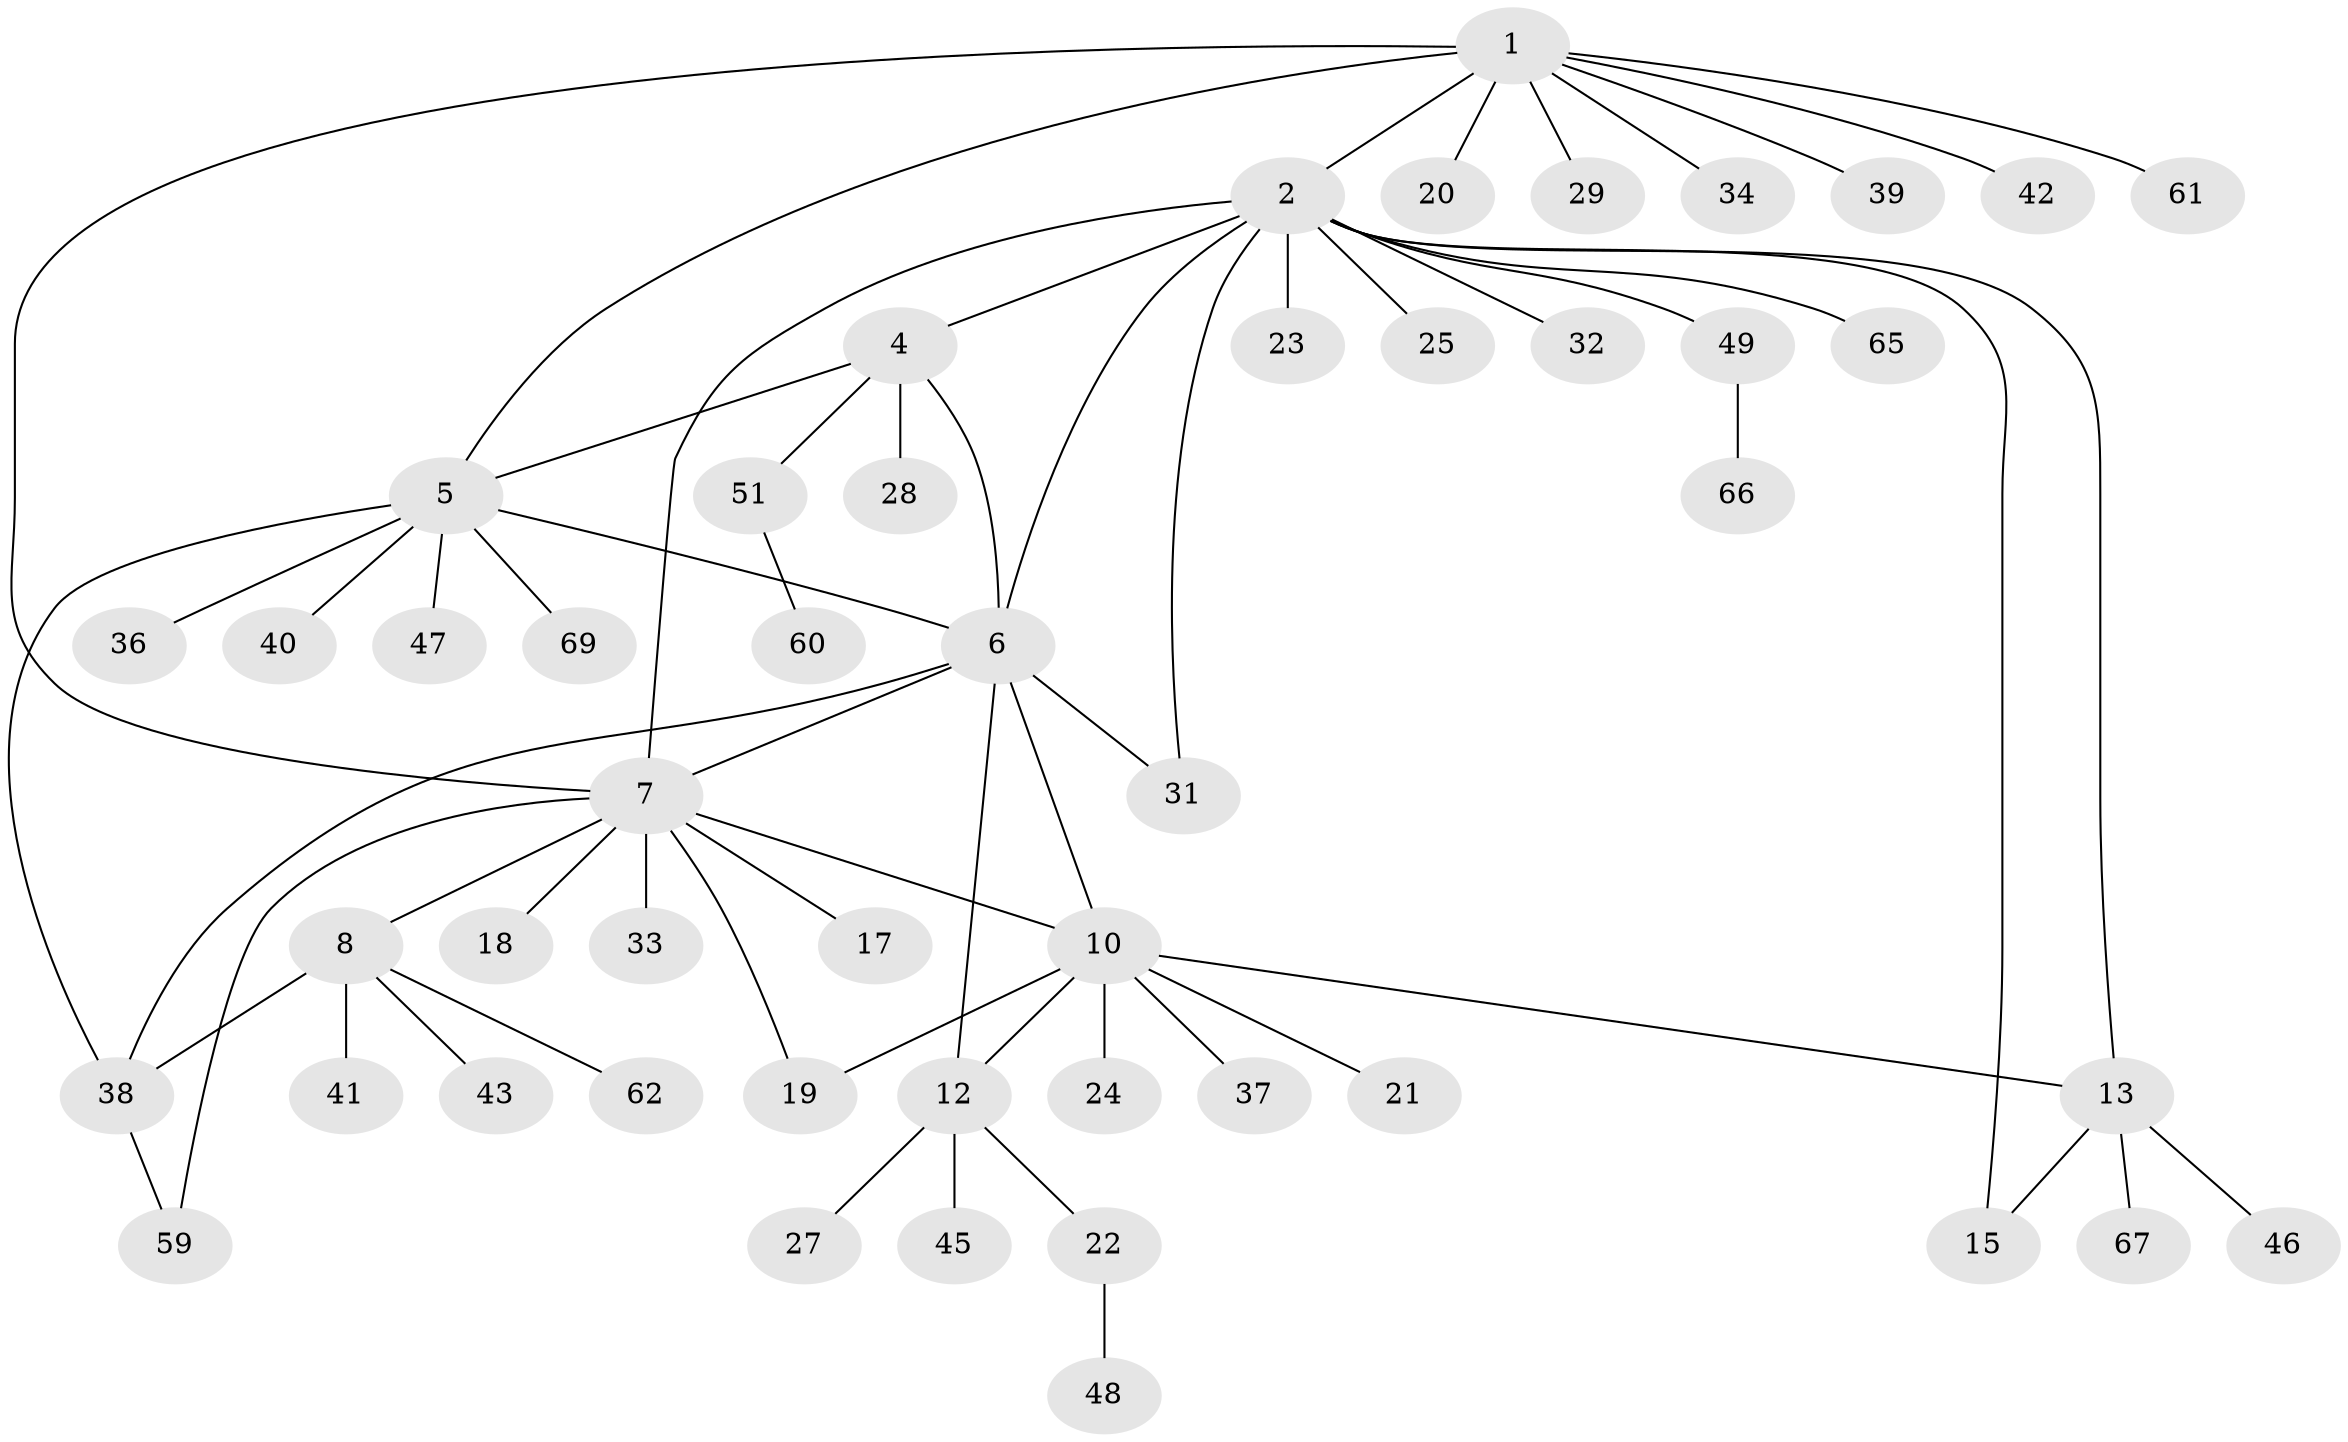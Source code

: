 // Generated by graph-tools (version 1.1) at 2025/24/03/03/25 07:24:10]
// undirected, 49 vertices, 62 edges
graph export_dot {
graph [start="1"]
  node [color=gray90,style=filled];
  1 [super="+3"];
  2 [super="+14"];
  4 [super="+56"];
  5 [super="+35"];
  6 [super="+11"];
  7 [super="+9"];
  8 [super="+30"];
  10 [super="+57"];
  12 [super="+55"];
  13 [super="+16"];
  15 [super="+26"];
  17;
  18;
  19;
  20 [super="+50"];
  21 [super="+54"];
  22;
  23;
  24;
  25;
  27;
  28 [super="+64"];
  29;
  31 [super="+44"];
  32 [super="+68"];
  33 [super="+52"];
  34;
  36;
  37;
  38 [super="+53"];
  39;
  40;
  41;
  42 [super="+58"];
  43;
  45;
  46;
  47;
  48;
  49;
  51;
  59 [super="+63"];
  60;
  61;
  62;
  65;
  66;
  67;
  69;
  1 -- 2 [weight=2];
  1 -- 5;
  1 -- 7;
  1 -- 20;
  1 -- 29;
  1 -- 39;
  1 -- 61;
  1 -- 34;
  1 -- 42;
  2 -- 25;
  2 -- 32;
  2 -- 65;
  2 -- 4;
  2 -- 7;
  2 -- 13;
  2 -- 15;
  2 -- 49;
  2 -- 23;
  2 -- 31;
  2 -- 6;
  4 -- 5;
  4 -- 6;
  4 -- 28;
  4 -- 51;
  5 -- 6;
  5 -- 36;
  5 -- 40;
  5 -- 47;
  5 -- 69;
  5 -- 38;
  6 -- 7;
  6 -- 38;
  6 -- 10;
  6 -- 12;
  6 -- 31;
  7 -- 8 [weight=2];
  7 -- 10;
  7 -- 17;
  7 -- 18;
  7 -- 19;
  7 -- 33;
  7 -- 59;
  8 -- 38;
  8 -- 43;
  8 -- 62;
  8 -- 41;
  10 -- 12;
  10 -- 13;
  10 -- 19;
  10 -- 21;
  10 -- 24;
  10 -- 37;
  12 -- 22;
  12 -- 27;
  12 -- 45;
  13 -- 15;
  13 -- 46;
  13 -- 67;
  22 -- 48;
  38 -- 59;
  49 -- 66;
  51 -- 60;
}
